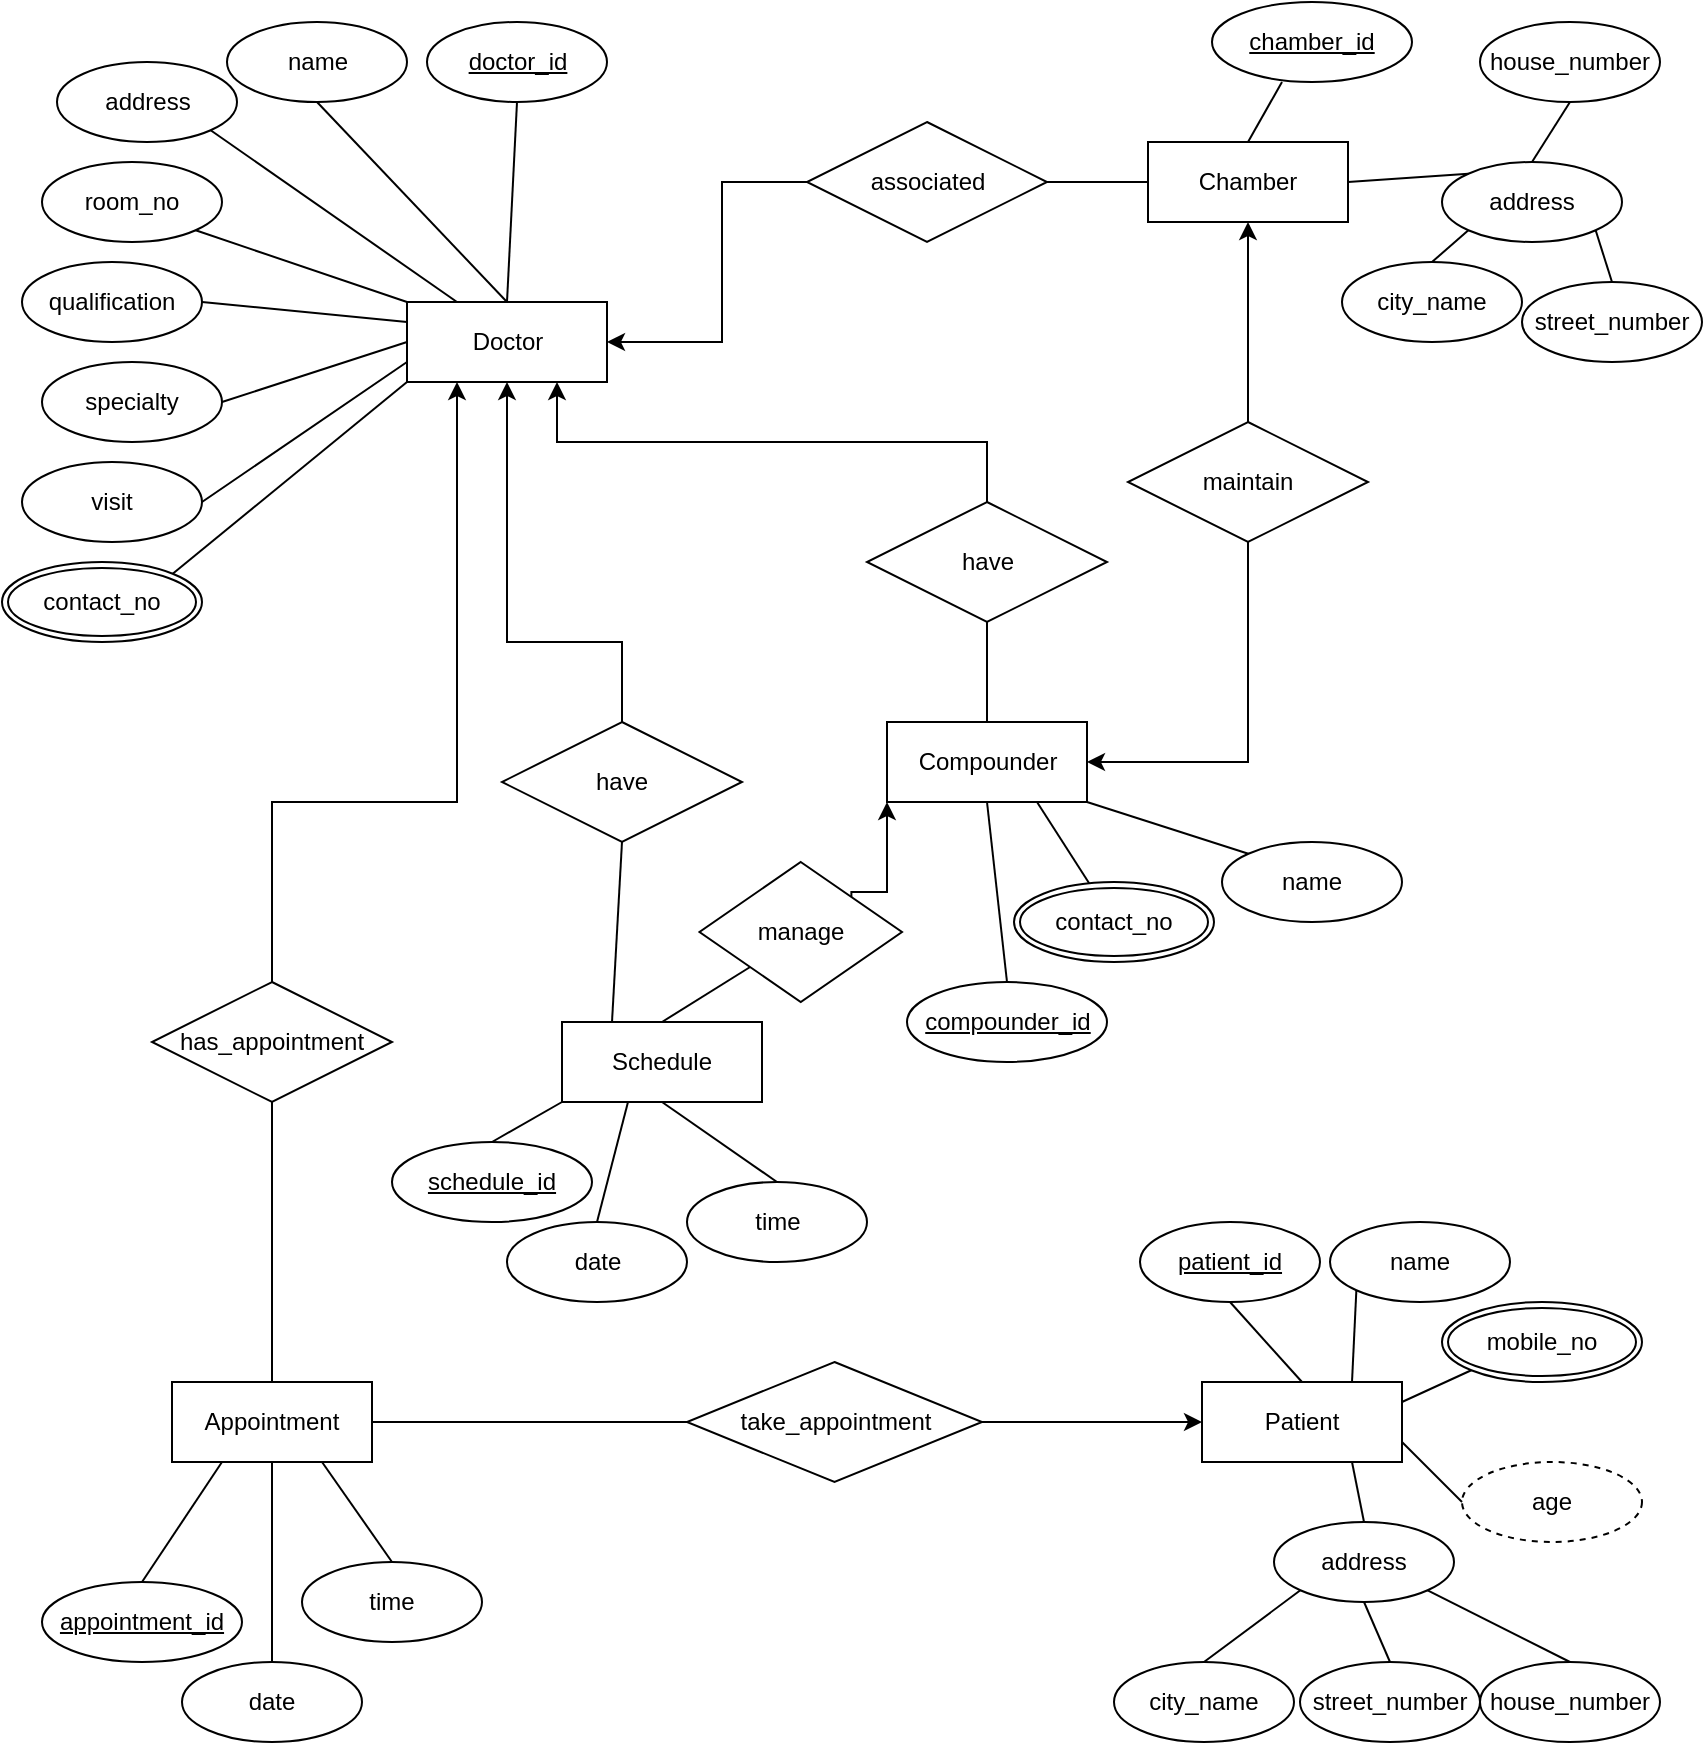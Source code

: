 <mxfile version="26.2.12">
  <diagram id="R2lEEEUBdFMjLlhIrx00" name="Page-1">
    <mxGraphModel dx="874" dy="449" grid="1" gridSize="10" guides="1" tooltips="1" connect="1" arrows="1" fold="1" page="1" pageScale="1" pageWidth="850" pageHeight="1100" background="none" math="0" shadow="0" extFonts="Permanent Marker^https://fonts.googleapis.com/css?family=Permanent+Marker">
      <root>
        <mxCell id="0" />
        <mxCell id="1" parent="0" />
        <mxCell id="7s_l10Fg5CiA5fgPQIKB-1" value="Doctor" style="rounded=0;whiteSpace=wrap;html=1;" parent="1" vertex="1">
          <mxGeometry x="202.5" y="200" width="100" height="40" as="geometry" />
        </mxCell>
        <mxCell id="7s_l10Fg5CiA5fgPQIKB-2" value="Patient" style="rounded=0;whiteSpace=wrap;html=1;" parent="1" vertex="1">
          <mxGeometry x="600" y="740" width="100" height="40" as="geometry" />
        </mxCell>
        <mxCell id="7s_l10Fg5CiA5fgPQIKB-3" value="&lt;u&gt;patient_id&lt;/u&gt;" style="ellipse;whiteSpace=wrap;html=1;" parent="1" vertex="1">
          <mxGeometry x="569" y="660" width="90" height="40" as="geometry" />
        </mxCell>
        <mxCell id="7s_l10Fg5CiA5fgPQIKB-5" value="name" style="ellipse;whiteSpace=wrap;html=1;" parent="1" vertex="1">
          <mxGeometry x="112.5" y="60" width="90" height="40" as="geometry" />
        </mxCell>
        <mxCell id="7s_l10Fg5CiA5fgPQIKB-7" value="visit" style="ellipse;whiteSpace=wrap;html=1;" parent="1" vertex="1">
          <mxGeometry x="10" y="280" width="90" height="40" as="geometry" />
        </mxCell>
        <mxCell id="7s_l10Fg5CiA5fgPQIKB-8" value="specialty" style="ellipse;whiteSpace=wrap;html=1;" parent="1" vertex="1">
          <mxGeometry x="20" y="230" width="90" height="40" as="geometry" />
        </mxCell>
        <mxCell id="7s_l10Fg5CiA5fgPQIKB-9" value="qualification" style="ellipse;whiteSpace=wrap;html=1;" parent="1" vertex="1">
          <mxGeometry x="10" y="180" width="90" height="40" as="geometry" />
        </mxCell>
        <mxCell id="7s_l10Fg5CiA5fgPQIKB-10" value="room_no" style="ellipse;whiteSpace=wrap;html=1;" parent="1" vertex="1">
          <mxGeometry x="20" y="130" width="90" height="40" as="geometry" />
        </mxCell>
        <mxCell id="7s_l10Fg5CiA5fgPQIKB-11" value="address" style="ellipse;whiteSpace=wrap;html=1;" parent="1" vertex="1">
          <mxGeometry x="27.5" y="80" width="90" height="40" as="geometry" />
        </mxCell>
        <mxCell id="7s_l10Fg5CiA5fgPQIKB-13" value="name" style="ellipse;whiteSpace=wrap;html=1;" parent="1" vertex="1">
          <mxGeometry x="664" y="660" width="90" height="40" as="geometry" />
        </mxCell>
        <mxCell id="7s_l10Fg5CiA5fgPQIKB-14" value="mobile_no" style="ellipse;shape=doubleEllipse;margin=3;whiteSpace=wrap;html=1;align=center;" parent="1" vertex="1">
          <mxGeometry x="720" y="700" width="100" height="40" as="geometry" />
        </mxCell>
        <mxCell id="7s_l10Fg5CiA5fgPQIKB-15" value="&lt;u&gt;doctor_id&lt;/u&gt;" style="ellipse;whiteSpace=wrap;html=1;" parent="1" vertex="1">
          <mxGeometry x="212.5" y="60" width="90" height="40" as="geometry" />
        </mxCell>
        <mxCell id="7s_l10Fg5CiA5fgPQIKB-16" value="contact_no" style="ellipse;shape=doubleEllipse;margin=3;whiteSpace=wrap;html=1;align=center;" parent="1" vertex="1">
          <mxGeometry y="330" width="100" height="40" as="geometry" />
        </mxCell>
        <mxCell id="7s_l10Fg5CiA5fgPQIKB-17" value="age" style="ellipse;whiteSpace=wrap;html=1;dashed=1;" parent="1" vertex="1">
          <mxGeometry x="730" y="780" width="90" height="40" as="geometry" />
        </mxCell>
        <mxCell id="7s_l10Fg5CiA5fgPQIKB-18" value="address" style="ellipse;whiteSpace=wrap;html=1;" parent="1" vertex="1">
          <mxGeometry x="636" y="810" width="90" height="40" as="geometry" />
        </mxCell>
        <mxCell id="7s_l10Fg5CiA5fgPQIKB-20" value="Chamber" style="rounded=0;whiteSpace=wrap;html=1;" parent="1" vertex="1">
          <mxGeometry x="573" y="120" width="100" height="40" as="geometry" />
        </mxCell>
        <mxCell id="7s_l10Fg5CiA5fgPQIKB-21" value="city_name" style="ellipse;whiteSpace=wrap;html=1;" parent="1" vertex="1">
          <mxGeometry x="556" y="880" width="90" height="40" as="geometry" />
        </mxCell>
        <mxCell id="7s_l10Fg5CiA5fgPQIKB-22" value="street_number" style="ellipse;whiteSpace=wrap;html=1;" parent="1" vertex="1">
          <mxGeometry x="649" y="880" width="90" height="40" as="geometry" />
        </mxCell>
        <mxCell id="7s_l10Fg5CiA5fgPQIKB-23" value="house_number" style="ellipse;whiteSpace=wrap;html=1;" parent="1" vertex="1">
          <mxGeometry x="739" y="880" width="90" height="40" as="geometry" />
        </mxCell>
        <mxCell id="7s_l10Fg5CiA5fgPQIKB-24" value="" style="endArrow=none;html=1;rounded=0;exitX=0.5;exitY=0;exitDx=0;exitDy=0;entryX=0;entryY=1;entryDx=0;entryDy=0;" parent="1" source="7s_l10Fg5CiA5fgPQIKB-21" target="7s_l10Fg5CiA5fgPQIKB-18" edge="1">
          <mxGeometry relative="1" as="geometry">
            <mxPoint x="549" y="800" as="sourcePoint" />
            <mxPoint x="709" y="800" as="targetPoint" />
          </mxGeometry>
        </mxCell>
        <mxCell id="7s_l10Fg5CiA5fgPQIKB-26" value="" style="endArrow=none;html=1;rounded=0;exitX=0.5;exitY=0;exitDx=0;exitDy=0;entryX=0.5;entryY=1;entryDx=0;entryDy=0;" parent="1" source="7s_l10Fg5CiA5fgPQIKB-22" target="7s_l10Fg5CiA5fgPQIKB-18" edge="1">
          <mxGeometry relative="1" as="geometry">
            <mxPoint x="549" y="800" as="sourcePoint" />
            <mxPoint x="709" y="800" as="targetPoint" />
          </mxGeometry>
        </mxCell>
        <mxCell id="7s_l10Fg5CiA5fgPQIKB-27" value="" style="endArrow=none;html=1;rounded=0;exitX=0.5;exitY=0;exitDx=0;exitDy=0;entryX=1;entryY=1;entryDx=0;entryDy=0;" parent="1" source="7s_l10Fg5CiA5fgPQIKB-23" target="7s_l10Fg5CiA5fgPQIKB-18" edge="1">
          <mxGeometry relative="1" as="geometry">
            <mxPoint x="549" y="800" as="sourcePoint" />
            <mxPoint x="709" y="800" as="targetPoint" />
          </mxGeometry>
        </mxCell>
        <mxCell id="7s_l10Fg5CiA5fgPQIKB-28" value="chamber_id" style="ellipse;whiteSpace=wrap;html=1;align=center;fontStyle=4;" parent="1" vertex="1">
          <mxGeometry x="605" y="50" width="100" height="40" as="geometry" />
        </mxCell>
        <mxCell id="7s_l10Fg5CiA5fgPQIKB-31" value="address" style="ellipse;whiteSpace=wrap;html=1;" parent="1" vertex="1">
          <mxGeometry x="720" y="130" width="90" height="40" as="geometry" />
        </mxCell>
        <mxCell id="7s_l10Fg5CiA5fgPQIKB-32" value="city_name" style="ellipse;whiteSpace=wrap;html=1;" parent="1" vertex="1">
          <mxGeometry x="670" y="180" width="90" height="40" as="geometry" />
        </mxCell>
        <mxCell id="7s_l10Fg5CiA5fgPQIKB-33" value="street_number" style="ellipse;whiteSpace=wrap;html=1;" parent="1" vertex="1">
          <mxGeometry x="760" y="190" width="90" height="40" as="geometry" />
        </mxCell>
        <mxCell id="7s_l10Fg5CiA5fgPQIKB-34" value="house_number" style="ellipse;whiteSpace=wrap;html=1;" parent="1" vertex="1">
          <mxGeometry x="739" y="60" width="90" height="40" as="geometry" />
        </mxCell>
        <mxCell id="7s_l10Fg5CiA5fgPQIKB-35" value="" style="endArrow=none;html=1;rounded=0;exitX=0.5;exitY=0;exitDx=0;exitDy=0;entryX=0;entryY=1;entryDx=0;entryDy=0;" parent="1" source="7s_l10Fg5CiA5fgPQIKB-32" target="7s_l10Fg5CiA5fgPQIKB-31" edge="1">
          <mxGeometry relative="1" as="geometry">
            <mxPoint x="266" y="120" as="sourcePoint" />
            <mxPoint x="426" y="120" as="targetPoint" />
          </mxGeometry>
        </mxCell>
        <mxCell id="7s_l10Fg5CiA5fgPQIKB-36" value="" style="endArrow=none;html=1;rounded=0;exitX=0.5;exitY=0;exitDx=0;exitDy=0;entryX=1;entryY=1;entryDx=0;entryDy=0;" parent="1" source="7s_l10Fg5CiA5fgPQIKB-33" target="7s_l10Fg5CiA5fgPQIKB-31" edge="1">
          <mxGeometry relative="1" as="geometry">
            <mxPoint x="524.5" y="190" as="sourcePoint" />
            <mxPoint x="684.5" y="190" as="targetPoint" />
          </mxGeometry>
        </mxCell>
        <mxCell id="7s_l10Fg5CiA5fgPQIKB-37" value="" style="endArrow=none;html=1;rounded=0;exitX=0.5;exitY=1;exitDx=0;exitDy=0;entryX=0.5;entryY=0;entryDx=0;entryDy=0;" parent="1" source="7s_l10Fg5CiA5fgPQIKB-34" target="7s_l10Fg5CiA5fgPQIKB-31" edge="1">
          <mxGeometry relative="1" as="geometry">
            <mxPoint x="524.5" y="190" as="sourcePoint" />
            <mxPoint x="684.5" y="190" as="targetPoint" />
          </mxGeometry>
        </mxCell>
        <mxCell id="7s_l10Fg5CiA5fgPQIKB-38" value="Compounder" style="whiteSpace=wrap;html=1;align=center;" parent="1" vertex="1">
          <mxGeometry x="442.5" y="410" width="100" height="40" as="geometry" />
        </mxCell>
        <mxCell id="7s_l10Fg5CiA5fgPQIKB-39" value="contact_no" style="ellipse;shape=doubleEllipse;margin=3;whiteSpace=wrap;html=1;align=center;" parent="1" vertex="1">
          <mxGeometry x="506" y="490" width="100" height="40" as="geometry" />
        </mxCell>
        <mxCell id="7s_l10Fg5CiA5fgPQIKB-40" value="name" style="ellipse;whiteSpace=wrap;html=1;" parent="1" vertex="1">
          <mxGeometry x="610" y="470" width="90" height="40" as="geometry" />
        </mxCell>
        <mxCell id="7s_l10Fg5CiA5fgPQIKB-41" value="compounder_id" style="ellipse;whiteSpace=wrap;html=1;align=center;fontStyle=4;" parent="1" vertex="1">
          <mxGeometry x="452.5" y="540" width="100" height="40" as="geometry" />
        </mxCell>
        <mxCell id="7s_l10Fg5CiA5fgPQIKB-42" value="Appointment" style="whiteSpace=wrap;html=1;align=center;" parent="1" vertex="1">
          <mxGeometry x="85" y="740" width="100" height="40" as="geometry" />
        </mxCell>
        <mxCell id="7s_l10Fg5CiA5fgPQIKB-43" value="appointment_id" style="ellipse;whiteSpace=wrap;html=1;align=center;fontStyle=4;" parent="1" vertex="1">
          <mxGeometry x="20" y="840" width="100" height="40" as="geometry" />
        </mxCell>
        <mxCell id="7s_l10Fg5CiA5fgPQIKB-44" value="date" style="ellipse;whiteSpace=wrap;html=1;" parent="1" vertex="1">
          <mxGeometry x="90" y="880" width="90" height="40" as="geometry" />
        </mxCell>
        <mxCell id="7s_l10Fg5CiA5fgPQIKB-45" value="time" style="ellipse;whiteSpace=wrap;html=1;" parent="1" vertex="1">
          <mxGeometry x="150" y="830" width="90" height="40" as="geometry" />
        </mxCell>
        <mxCell id="7s_l10Fg5CiA5fgPQIKB-46" value="" style="endArrow=none;html=1;rounded=0;exitX=0.5;exitY=0;exitDx=0;exitDy=0;entryX=0.5;entryY=1;entryDx=0;entryDy=0;" parent="1" source="7s_l10Fg5CiA5fgPQIKB-44" target="7s_l10Fg5CiA5fgPQIKB-42" edge="1">
          <mxGeometry relative="1" as="geometry">
            <mxPoint x="177.5" y="840" as="sourcePoint" />
            <mxPoint x="337.5" y="840" as="targetPoint" />
          </mxGeometry>
        </mxCell>
        <mxCell id="7s_l10Fg5CiA5fgPQIKB-47" value="" style="endArrow=none;html=1;rounded=0;exitX=0.5;exitY=0;exitDx=0;exitDy=0;entryX=0.25;entryY=1;entryDx=0;entryDy=0;" parent="1" source="7s_l10Fg5CiA5fgPQIKB-43" target="7s_l10Fg5CiA5fgPQIKB-42" edge="1">
          <mxGeometry relative="1" as="geometry">
            <mxPoint x="347.5" y="1130" as="sourcePoint" />
            <mxPoint x="507.5" y="1130" as="targetPoint" />
          </mxGeometry>
        </mxCell>
        <mxCell id="7s_l10Fg5CiA5fgPQIKB-48" value="" style="endArrow=none;html=1;rounded=0;exitX=0.75;exitY=1;exitDx=0;exitDy=0;entryX=0.5;entryY=0;entryDx=0;entryDy=0;" parent="1" source="7s_l10Fg5CiA5fgPQIKB-42" target="7s_l10Fg5CiA5fgPQIKB-45" edge="1">
          <mxGeometry relative="1" as="geometry">
            <mxPoint x="347.5" y="1130" as="sourcePoint" />
            <mxPoint x="507.5" y="1130" as="targetPoint" />
          </mxGeometry>
        </mxCell>
        <mxCell id="7s_l10Fg5CiA5fgPQIKB-49" value="Schedule" style="whiteSpace=wrap;html=1;align=center;" parent="1" vertex="1">
          <mxGeometry x="280" y="560" width="100" height="40" as="geometry" />
        </mxCell>
        <mxCell id="7s_l10Fg5CiA5fgPQIKB-50" value="date" style="ellipse;whiteSpace=wrap;html=1;" parent="1" vertex="1">
          <mxGeometry x="252.5" y="660" width="90" height="40" as="geometry" />
        </mxCell>
        <mxCell id="7s_l10Fg5CiA5fgPQIKB-51" value="time" style="ellipse;whiteSpace=wrap;html=1;" parent="1" vertex="1">
          <mxGeometry x="342.5" y="640" width="90" height="40" as="geometry" />
        </mxCell>
        <mxCell id="7s_l10Fg5CiA5fgPQIKB-52" value="" style="endArrow=none;html=1;rounded=0;exitX=0.5;exitY=0;exitDx=0;exitDy=0;entryX=0.33;entryY=1;entryDx=0;entryDy=0;entryPerimeter=0;" parent="1" source="7s_l10Fg5CiA5fgPQIKB-50" target="7s_l10Fg5CiA5fgPQIKB-49" edge="1">
          <mxGeometry relative="1" as="geometry">
            <mxPoint x="302.5" y="550" as="sourcePoint" />
            <mxPoint x="462.5" y="550" as="targetPoint" />
          </mxGeometry>
        </mxCell>
        <mxCell id="7s_l10Fg5CiA5fgPQIKB-53" value="" style="endArrow=none;html=1;rounded=0;exitX=0.5;exitY=0;exitDx=0;exitDy=0;entryX=0;entryY=1;entryDx=0;entryDy=0;" parent="1" source="7s_l10Fg5CiA5fgPQIKB-55" target="7s_l10Fg5CiA5fgPQIKB-49" edge="1">
          <mxGeometry relative="1" as="geometry">
            <mxPoint x="302.5" y="550" as="sourcePoint" />
            <mxPoint x="462.5" y="550" as="targetPoint" />
          </mxGeometry>
        </mxCell>
        <mxCell id="7s_l10Fg5CiA5fgPQIKB-54" value="" style="endArrow=none;html=1;rounded=0;exitX=0.5;exitY=1;exitDx=0;exitDy=0;entryX=0.5;entryY=0;entryDx=0;entryDy=0;" parent="1" source="7s_l10Fg5CiA5fgPQIKB-49" target="7s_l10Fg5CiA5fgPQIKB-51" edge="1">
          <mxGeometry relative="1" as="geometry">
            <mxPoint x="302.5" y="550" as="sourcePoint" />
            <mxPoint x="462.5" y="550" as="targetPoint" />
          </mxGeometry>
        </mxCell>
        <mxCell id="7s_l10Fg5CiA5fgPQIKB-55" value="schedule_id" style="ellipse;whiteSpace=wrap;html=1;align=center;fontStyle=4;" parent="1" vertex="1">
          <mxGeometry x="195" y="620" width="100" height="40" as="geometry" />
        </mxCell>
        <mxCell id="7s_l10Fg5CiA5fgPQIKB-67" value="" style="edgeStyle=orthogonalEdgeStyle;rounded=0;orthogonalLoop=1;jettySize=auto;html=1;exitX=0.5;exitY=0;exitDx=0;exitDy=0;entryX=0.25;entryY=1;entryDx=0;entryDy=0;" parent="1" source="7s_l10Fg5CiA5fgPQIKB-56" target="7s_l10Fg5CiA5fgPQIKB-1" edge="1">
          <mxGeometry relative="1" as="geometry">
            <mxPoint x="270" y="561" as="targetPoint" />
            <Array as="points">
              <mxPoint x="135" y="450" />
              <mxPoint x="227" y="450" />
            </Array>
          </mxGeometry>
        </mxCell>
        <mxCell id="7s_l10Fg5CiA5fgPQIKB-56" value="has_appointment" style="shape=rhombus;perimeter=rhombusPerimeter;whiteSpace=wrap;html=1;align=center;" parent="1" vertex="1">
          <mxGeometry x="75" y="540" width="120" height="60" as="geometry" />
        </mxCell>
        <mxCell id="7s_l10Fg5CiA5fgPQIKB-68" value="" style="endArrow=none;html=1;rounded=0;exitX=0.5;exitY=1;exitDx=0;exitDy=0;entryX=0.5;entryY=0;entryDx=0;entryDy=0;" parent="1" source="7s_l10Fg5CiA5fgPQIKB-56" target="7s_l10Fg5CiA5fgPQIKB-42" edge="1">
          <mxGeometry relative="1" as="geometry">
            <mxPoint x="342.5" y="420" as="sourcePoint" />
            <mxPoint x="382.5" y="490" as="targetPoint" />
            <Array as="points" />
          </mxGeometry>
        </mxCell>
        <mxCell id="7s_l10Fg5CiA5fgPQIKB-70" value="take_appointment" style="shape=rhombus;perimeter=rhombusPerimeter;whiteSpace=wrap;html=1;align=center;" parent="1" vertex="1">
          <mxGeometry x="342.5" y="730" width="147.5" height="60" as="geometry" />
        </mxCell>
        <mxCell id="7s_l10Fg5CiA5fgPQIKB-91" value="" style="endArrow=none;html=1;rounded=0;exitX=1;exitY=0.5;exitDx=0;exitDy=0;entryX=0;entryY=0.25;entryDx=0;entryDy=0;" parent="1" source="7s_l10Fg5CiA5fgPQIKB-9" target="7s_l10Fg5CiA5fgPQIKB-1" edge="1">
          <mxGeometry relative="1" as="geometry">
            <mxPoint x="107.5" y="200" as="sourcePoint" />
            <mxPoint x="142.5" y="290" as="targetPoint" />
          </mxGeometry>
        </mxCell>
        <mxCell id="7s_l10Fg5CiA5fgPQIKB-92" value="" style="endArrow=none;html=1;rounded=0;exitX=1;exitY=1;exitDx=0;exitDy=0;entryX=0;entryY=0;entryDx=0;entryDy=0;" parent="1" source="7s_l10Fg5CiA5fgPQIKB-10" target="7s_l10Fg5CiA5fgPQIKB-1" edge="1">
          <mxGeometry relative="1" as="geometry">
            <mxPoint x="110" y="150" as="sourcePoint" />
            <mxPoint x="220" y="190" as="targetPoint" />
          </mxGeometry>
        </mxCell>
        <mxCell id="7s_l10Fg5CiA5fgPQIKB-93" value="" style="endArrow=none;html=1;rounded=0;exitX=1;exitY=1;exitDx=0;exitDy=0;entryX=0.25;entryY=0;entryDx=0;entryDy=0;" parent="1" source="7s_l10Fg5CiA5fgPQIKB-11" target="7s_l10Fg5CiA5fgPQIKB-1" edge="1">
          <mxGeometry relative="1" as="geometry">
            <mxPoint x="110" y="114" as="sourcePoint" />
            <mxPoint x="202" y="200" as="targetPoint" />
          </mxGeometry>
        </mxCell>
        <mxCell id="7s_l10Fg5CiA5fgPQIKB-94" value="" style="endArrow=none;html=1;rounded=0;exitX=0.5;exitY=1;exitDx=0;exitDy=0;entryX=0.5;entryY=0;entryDx=0;entryDy=0;" parent="1" source="7s_l10Fg5CiA5fgPQIKB-5" target="7s_l10Fg5CiA5fgPQIKB-1" edge="1">
          <mxGeometry relative="1" as="geometry">
            <mxPoint x="152.5" y="102" as="sourcePoint" />
            <mxPoint x="258.5" y="198" as="targetPoint" />
          </mxGeometry>
        </mxCell>
        <mxCell id="7s_l10Fg5CiA5fgPQIKB-95" value="" style="endArrow=none;html=1;rounded=0;exitX=0.5;exitY=1;exitDx=0;exitDy=0;entryX=0.5;entryY=0;entryDx=0;entryDy=0;" parent="1" source="7s_l10Fg5CiA5fgPQIKB-15" target="7s_l10Fg5CiA5fgPQIKB-1" edge="1">
          <mxGeometry relative="1" as="geometry">
            <mxPoint x="256.5" y="100" as="sourcePoint" />
            <mxPoint x="333.5" y="210" as="targetPoint" />
          </mxGeometry>
        </mxCell>
        <mxCell id="7s_l10Fg5CiA5fgPQIKB-96" value="" style="endArrow=none;html=1;rounded=0;exitX=1;exitY=0.5;exitDx=0;exitDy=0;entryX=0;entryY=0.5;entryDx=0;entryDy=0;" parent="1" source="7s_l10Fg5CiA5fgPQIKB-8" target="7s_l10Fg5CiA5fgPQIKB-1" edge="1">
          <mxGeometry relative="1" as="geometry">
            <mxPoint x="188" y="240" as="sourcePoint" />
            <mxPoint x="200" y="360" as="targetPoint" />
          </mxGeometry>
        </mxCell>
        <mxCell id="7s_l10Fg5CiA5fgPQIKB-97" value="" style="endArrow=none;html=1;rounded=0;exitX=1;exitY=0.5;exitDx=0;exitDy=0;entryX=0;entryY=0.75;entryDx=0;entryDy=0;" parent="1" source="7s_l10Fg5CiA5fgPQIKB-7" target="7s_l10Fg5CiA5fgPQIKB-1" edge="1">
          <mxGeometry relative="1" as="geometry">
            <mxPoint x="120" y="260" as="sourcePoint" />
            <mxPoint x="220" y="260" as="targetPoint" />
          </mxGeometry>
        </mxCell>
        <mxCell id="7s_l10Fg5CiA5fgPQIKB-98" value="" style="endArrow=none;html=1;rounded=0;exitX=1;exitY=0;exitDx=0;exitDy=0;entryX=0;entryY=1;entryDx=0;entryDy=0;" parent="1" source="7s_l10Fg5CiA5fgPQIKB-16" target="7s_l10Fg5CiA5fgPQIKB-1" edge="1">
          <mxGeometry relative="1" as="geometry">
            <mxPoint x="180" y="300" as="sourcePoint" />
            <mxPoint x="245" y="260" as="targetPoint" />
          </mxGeometry>
        </mxCell>
        <mxCell id="7s_l10Fg5CiA5fgPQIKB-99" value="" style="endArrow=none;html=1;rounded=0;exitX=0;exitY=0;exitDx=0;exitDy=0;entryX=1;entryY=0.5;entryDx=0;entryDy=0;" parent="1" source="7s_l10Fg5CiA5fgPQIKB-31" target="7s_l10Fg5CiA5fgPQIKB-20" edge="1">
          <mxGeometry relative="1" as="geometry">
            <mxPoint x="328" y="210" as="sourcePoint" />
            <mxPoint x="386" y="164" as="targetPoint" />
          </mxGeometry>
        </mxCell>
        <mxCell id="7s_l10Fg5CiA5fgPQIKB-100" value="" style="endArrow=none;html=1;rounded=0;entryX=0.5;entryY=0;entryDx=0;entryDy=0;" parent="1" target="7s_l10Fg5CiA5fgPQIKB-20" edge="1">
          <mxGeometry relative="1" as="geometry">
            <mxPoint x="640" y="90" as="sourcePoint" />
            <mxPoint x="450" y="164" as="targetPoint" />
          </mxGeometry>
        </mxCell>
        <mxCell id="7s_l10Fg5CiA5fgPQIKB-101" value="" style="endArrow=none;html=1;rounded=0;exitX=0.5;exitY=1;exitDx=0;exitDy=0;entryX=0.5;entryY=0;entryDx=0;entryDy=0;" parent="1" source="7s_l10Fg5CiA5fgPQIKB-3" target="7s_l10Fg5CiA5fgPQIKB-2" edge="1">
          <mxGeometry relative="1" as="geometry">
            <mxPoint x="256" y="1050" as="sourcePoint" />
            <mxPoint x="291" y="1140" as="targetPoint" />
          </mxGeometry>
        </mxCell>
        <mxCell id="7s_l10Fg5CiA5fgPQIKB-102" value="" style="endArrow=none;html=1;rounded=0;exitX=0;exitY=1;exitDx=0;exitDy=0;entryX=0.75;entryY=0;entryDx=0;entryDy=0;" parent="1" source="7s_l10Fg5CiA5fgPQIKB-13" target="7s_l10Fg5CiA5fgPQIKB-2" edge="1">
          <mxGeometry relative="1" as="geometry">
            <mxPoint x="629" y="690" as="sourcePoint" />
            <mxPoint x="639" y="740" as="targetPoint" />
          </mxGeometry>
        </mxCell>
        <mxCell id="7s_l10Fg5CiA5fgPQIKB-103" value="" style="endArrow=none;html=1;rounded=0;exitX=0;exitY=1;exitDx=0;exitDy=0;entryX=1;entryY=0.25;entryDx=0;entryDy=0;" parent="1" source="7s_l10Fg5CiA5fgPQIKB-14" target="7s_l10Fg5CiA5fgPQIKB-2" edge="1">
          <mxGeometry relative="1" as="geometry">
            <mxPoint x="691" y="694" as="sourcePoint" />
            <mxPoint x="664" y="740" as="targetPoint" />
          </mxGeometry>
        </mxCell>
        <mxCell id="7s_l10Fg5CiA5fgPQIKB-104" value="" style="endArrow=none;html=1;rounded=0;exitX=0;exitY=0.5;exitDx=0;exitDy=0;entryX=1;entryY=0.75;entryDx=0;entryDy=0;" parent="1" source="7s_l10Fg5CiA5fgPQIKB-17" target="7s_l10Fg5CiA5fgPQIKB-2" edge="1">
          <mxGeometry relative="1" as="geometry">
            <mxPoint x="691" y="694" as="sourcePoint" />
            <mxPoint x="664" y="740" as="targetPoint" />
          </mxGeometry>
        </mxCell>
        <mxCell id="7s_l10Fg5CiA5fgPQIKB-105" value="" style="endArrow=none;html=1;rounded=0;exitX=0.5;exitY=0;exitDx=0;exitDy=0;entryX=0.75;entryY=1;entryDx=0;entryDy=0;" parent="1" source="7s_l10Fg5CiA5fgPQIKB-18" target="7s_l10Fg5CiA5fgPQIKB-2" edge="1">
          <mxGeometry relative="1" as="geometry">
            <mxPoint x="709" y="780" as="sourcePoint" />
            <mxPoint x="689" y="770" as="targetPoint" />
          </mxGeometry>
        </mxCell>
        <mxCell id="7s_l10Fg5CiA5fgPQIKB-106" value="associated " style="shape=rhombus;perimeter=rhombusPerimeter;whiteSpace=wrap;html=1;align=center;" parent="1" vertex="1">
          <mxGeometry x="402.5" y="110" width="120" height="60" as="geometry" />
        </mxCell>
        <mxCell id="7s_l10Fg5CiA5fgPQIKB-108" value="" style="edgeStyle=orthogonalEdgeStyle;rounded=0;orthogonalLoop=1;jettySize=auto;html=1;entryX=1;entryY=0.5;entryDx=0;entryDy=0;exitX=0;exitY=0.5;exitDx=0;exitDy=0;" parent="1" source="7s_l10Fg5CiA5fgPQIKB-106" target="7s_l10Fg5CiA5fgPQIKB-1" edge="1">
          <mxGeometry relative="1" as="geometry">
            <mxPoint x="425" y="250" as="sourcePoint" />
            <mxPoint x="355" y="250" as="targetPoint" />
            <Array as="points">
              <mxPoint x="360" y="140" />
              <mxPoint x="360" y="220" />
            </Array>
          </mxGeometry>
        </mxCell>
        <mxCell id="7s_l10Fg5CiA5fgPQIKB-109" value="" style="endArrow=none;html=1;rounded=0;strokeColor=default;align=center;verticalAlign=middle;fontFamily=Helvetica;fontSize=12;fontColor=default;labelBackgroundColor=default;edgeStyle=entityRelationEdgeStyle;entryX=0;entryY=0.5;entryDx=0;entryDy=0;exitX=1;exitY=0.5;exitDx=0;exitDy=0;" parent="1" source="7s_l10Fg5CiA5fgPQIKB-106" target="7s_l10Fg5CiA5fgPQIKB-20" edge="1">
          <mxGeometry relative="1" as="geometry">
            <mxPoint x="498" y="140" as="sourcePoint" />
            <mxPoint x="588" y="140" as="targetPoint" />
          </mxGeometry>
        </mxCell>
        <mxCell id="7s_l10Fg5CiA5fgPQIKB-110" value="have" style="shape=rhombus;perimeter=rhombusPerimeter;whiteSpace=wrap;html=1;align=center;" parent="1" vertex="1">
          <mxGeometry x="432.5" y="300" width="120" height="60" as="geometry" />
        </mxCell>
        <mxCell id="7s_l10Fg5CiA5fgPQIKB-111" value="" style="endArrow=none;html=1;rounded=0;exitX=0.5;exitY=1;exitDx=0;exitDy=0;entryX=0.5;entryY=0;entryDx=0;entryDy=0;" parent="1" source="7s_l10Fg5CiA5fgPQIKB-110" target="7s_l10Fg5CiA5fgPQIKB-38" edge="1">
          <mxGeometry relative="1" as="geometry">
            <mxPoint x="295" y="260" as="sourcePoint" />
            <mxPoint x="332" y="340" as="targetPoint" />
            <Array as="points" />
          </mxGeometry>
        </mxCell>
        <mxCell id="7s_l10Fg5CiA5fgPQIKB-113" value="" style="edgeStyle=orthogonalEdgeStyle;rounded=0;orthogonalLoop=1;jettySize=auto;html=1;exitX=0.5;exitY=0;exitDx=0;exitDy=0;entryX=0.75;entryY=1;entryDx=0;entryDy=0;" parent="1" source="7s_l10Fg5CiA5fgPQIKB-110" target="7s_l10Fg5CiA5fgPQIKB-1" edge="1">
          <mxGeometry relative="1" as="geometry">
            <mxPoint x="210" y="475" as="sourcePoint" />
            <mxPoint x="210" y="565" as="targetPoint" />
            <Array as="points">
              <mxPoint x="492" y="270" />
              <mxPoint x="277" y="270" />
            </Array>
          </mxGeometry>
        </mxCell>
        <mxCell id="7s_l10Fg5CiA5fgPQIKB-115" value="" style="endArrow=none;html=1;rounded=0;strokeColor=default;align=center;verticalAlign=middle;fontFamily=Helvetica;fontSize=12;fontColor=default;labelBackgroundColor=default;edgeStyle=entityRelationEdgeStyle;exitX=1;exitY=0.5;exitDx=0;exitDy=0;entryX=0;entryY=0.5;entryDx=0;entryDy=0;" parent="1" source="7s_l10Fg5CiA5fgPQIKB-42" target="7s_l10Fg5CiA5fgPQIKB-70" edge="1">
          <mxGeometry relative="1" as="geometry">
            <mxPoint x="347.5" y="530" as="sourcePoint" />
            <mxPoint x="447.5" y="730" as="targetPoint" />
          </mxGeometry>
        </mxCell>
        <mxCell id="7s_l10Fg5CiA5fgPQIKB-118" value="" style="edgeStyle=orthogonalEdgeStyle;rounded=0;orthogonalLoop=1;jettySize=auto;html=1;entryX=0;entryY=0.5;entryDx=0;entryDy=0;exitX=1;exitY=0.5;exitDx=0;exitDy=0;" parent="1" source="7s_l10Fg5CiA5fgPQIKB-70" target="7s_l10Fg5CiA5fgPQIKB-2" edge="1">
          <mxGeometry relative="1" as="geometry">
            <mxPoint x="520" y="240" as="sourcePoint" />
            <mxPoint x="610" y="140" as="targetPoint" />
            <Array as="points">
              <mxPoint x="596" y="760" />
            </Array>
          </mxGeometry>
        </mxCell>
        <mxCell id="7s_l10Fg5CiA5fgPQIKB-119" value="maintain" style="shape=rhombus;perimeter=rhombusPerimeter;whiteSpace=wrap;html=1;align=center;" parent="1" vertex="1">
          <mxGeometry x="563" y="260" width="120" height="60" as="geometry" />
        </mxCell>
        <mxCell id="7s_l10Fg5CiA5fgPQIKB-122" value="" style="edgeStyle=orthogonalEdgeStyle;rounded=0;orthogonalLoop=1;jettySize=auto;html=1;entryX=1;entryY=0.5;entryDx=0;entryDy=0;exitX=0.5;exitY=1;exitDx=0;exitDy=0;" parent="1" source="7s_l10Fg5CiA5fgPQIKB-119" target="7s_l10Fg5CiA5fgPQIKB-38" edge="1">
          <mxGeometry relative="1" as="geometry">
            <mxPoint x="415" y="140" as="sourcePoint" />
            <mxPoint x="312" y="230" as="targetPoint" />
            <Array as="points">
              <mxPoint x="623" y="430" />
            </Array>
          </mxGeometry>
        </mxCell>
        <mxCell id="7s_l10Fg5CiA5fgPQIKB-123" value="" style="edgeStyle=orthogonalEdgeStyle;rounded=0;orthogonalLoop=1;jettySize=auto;html=1;exitX=0.5;exitY=0;exitDx=0;exitDy=0;entryX=0.5;entryY=1;entryDx=0;entryDy=0;" parent="1" source="7s_l10Fg5CiA5fgPQIKB-119" target="7s_l10Fg5CiA5fgPQIKB-20" edge="1">
          <mxGeometry relative="1" as="geometry">
            <mxPoint x="590" y="200" as="sourcePoint" />
            <mxPoint x="590" y="100" as="targetPoint" />
            <Array as="points">
              <mxPoint x="623" y="210" />
              <mxPoint x="623" y="210" />
            </Array>
          </mxGeometry>
        </mxCell>
        <mxCell id="7s_l10Fg5CiA5fgPQIKB-126" value="" style="endArrow=none;html=1;rounded=0;exitX=0.5;exitY=0;exitDx=0;exitDy=0;entryX=0.5;entryY=1;entryDx=0;entryDy=0;" parent="1" source="7s_l10Fg5CiA5fgPQIKB-41" target="7s_l10Fg5CiA5fgPQIKB-38" edge="1">
          <mxGeometry relative="1" as="geometry">
            <mxPoint x="200" y="510" as="sourcePoint" />
            <mxPoint x="290" y="490" as="targetPoint" />
          </mxGeometry>
        </mxCell>
        <mxCell id="7s_l10Fg5CiA5fgPQIKB-127" value="" style="endArrow=none;html=1;rounded=0;exitX=0.75;exitY=1;exitDx=0;exitDy=0;" parent="1" source="7s_l10Fg5CiA5fgPQIKB-38" target="7s_l10Fg5CiA5fgPQIKB-39" edge="1">
          <mxGeometry relative="1" as="geometry">
            <mxPoint x="210" y="520" as="sourcePoint" />
            <mxPoint x="300" y="500" as="targetPoint" />
          </mxGeometry>
        </mxCell>
        <mxCell id="7s_l10Fg5CiA5fgPQIKB-128" value="" style="endArrow=none;html=1;rounded=0;exitX=1;exitY=1;exitDx=0;exitDy=0;entryX=0;entryY=0;entryDx=0;entryDy=0;" parent="1" source="7s_l10Fg5CiA5fgPQIKB-38" target="7s_l10Fg5CiA5fgPQIKB-40" edge="1">
          <mxGeometry relative="1" as="geometry">
            <mxPoint x="230" y="550" as="sourcePoint" />
            <mxPoint x="320" y="530" as="targetPoint" />
          </mxGeometry>
        </mxCell>
        <mxCell id="7s_l10Fg5CiA5fgPQIKB-130" value="have" style="shape=rhombus;perimeter=rhombusPerimeter;whiteSpace=wrap;html=1;align=center;" parent="1" vertex="1">
          <mxGeometry x="250" y="410" width="120" height="60" as="geometry" />
        </mxCell>
        <mxCell id="7s_l10Fg5CiA5fgPQIKB-131" value="" style="endArrow=none;html=1;rounded=0;exitX=0.5;exitY=1;exitDx=0;exitDy=0;entryX=0.25;entryY=0;entryDx=0;entryDy=0;" parent="1" source="7s_l10Fg5CiA5fgPQIKB-130" target="7s_l10Fg5CiA5fgPQIKB-49" edge="1">
          <mxGeometry relative="1" as="geometry">
            <mxPoint x="403" y="380" as="sourcePoint" />
            <mxPoint x="503" y="420" as="targetPoint" />
            <Array as="points" />
          </mxGeometry>
        </mxCell>
        <mxCell id="7s_l10Fg5CiA5fgPQIKB-132" value="" style="edgeStyle=orthogonalEdgeStyle;rounded=0;orthogonalLoop=1;jettySize=auto;html=1;entryX=0.5;entryY=1;entryDx=0;entryDy=0;" parent="1" source="7s_l10Fg5CiA5fgPQIKB-130" target="7s_l10Fg5CiA5fgPQIKB-1" edge="1">
          <mxGeometry relative="1" as="geometry">
            <mxPoint x="403" y="320" as="sourcePoint" />
            <mxPoint x="287" y="250" as="targetPoint" />
            <Array as="points">
              <mxPoint x="310" y="370" />
              <mxPoint x="252" y="370" />
            </Array>
          </mxGeometry>
        </mxCell>
        <mxCell id="7s_l10Fg5CiA5fgPQIKB-133" value="manage " style="shape=rhombus;perimeter=rhombusPerimeter;whiteSpace=wrap;html=1;align=center;" parent="1" vertex="1">
          <mxGeometry x="348.75" y="480" width="101.25" height="70" as="geometry" />
        </mxCell>
        <mxCell id="7s_l10Fg5CiA5fgPQIKB-134" value="" style="endArrow=none;html=1;rounded=0;exitX=0.5;exitY=0;exitDx=0;exitDy=0;entryX=0;entryY=1;entryDx=0;entryDy=0;" parent="1" source="7s_l10Fg5CiA5fgPQIKB-49" target="7s_l10Fg5CiA5fgPQIKB-133" edge="1">
          <mxGeometry relative="1" as="geometry">
            <mxPoint x="403" y="380" as="sourcePoint" />
            <mxPoint x="370" y="530" as="targetPoint" />
            <Array as="points" />
          </mxGeometry>
        </mxCell>
        <mxCell id="7s_l10Fg5CiA5fgPQIKB-135" value="" style="edgeStyle=orthogonalEdgeStyle;rounded=0;orthogonalLoop=1;jettySize=auto;html=1;entryX=0;entryY=1;entryDx=0;entryDy=0;exitX=1;exitY=0;exitDx=0;exitDy=0;" parent="1" source="7s_l10Fg5CiA5fgPQIKB-133" target="7s_l10Fg5CiA5fgPQIKB-38" edge="1">
          <mxGeometry relative="1" as="geometry">
            <mxPoint x="650" y="390" as="sourcePoint" />
            <mxPoint x="553" y="440" as="targetPoint" />
            <Array as="points">
              <mxPoint x="442" y="495" />
            </Array>
          </mxGeometry>
        </mxCell>
      </root>
    </mxGraphModel>
  </diagram>
</mxfile>
